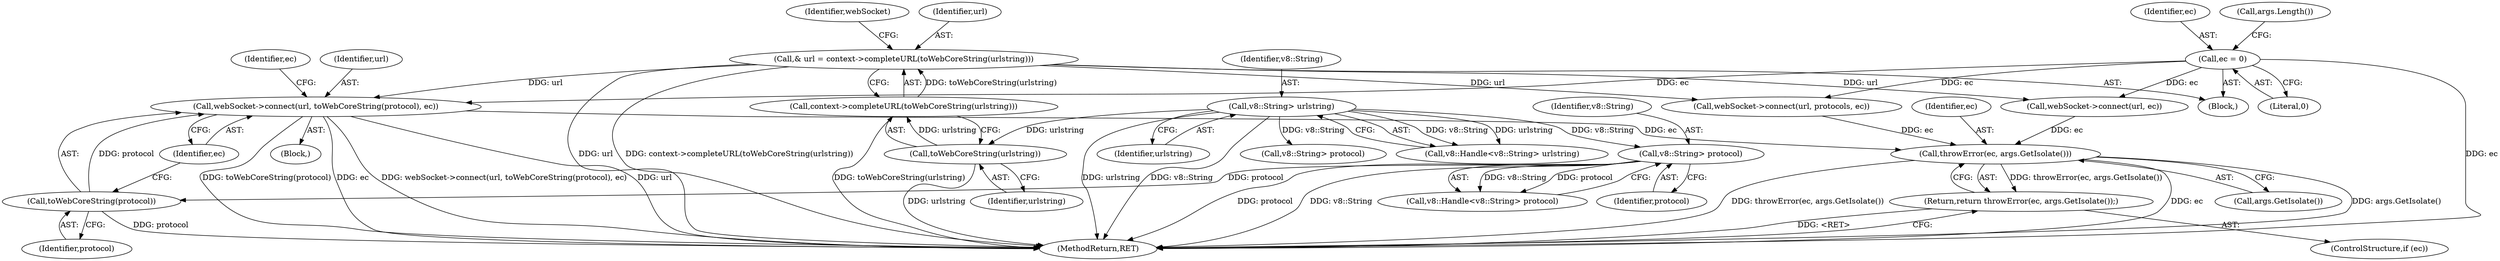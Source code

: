digraph "0_Chrome_e9372a1bfd3588a80fcf49aa07321f0971dd6091_67@API" {
"1000244" [label="(Call,webSocket->connect(url, toWebCoreString(protocol), ec))"];
"1000158" [label="(Call,& url = context->completeURL(toWebCoreString(urlstring)))"];
"1000160" [label="(Call,context->completeURL(toWebCoreString(urlstring)))"];
"1000161" [label="(Call,toWebCoreString(urlstring))"];
"1000128" [label="(Call,v8::String> urlstring)"];
"1000246" [label="(Call,toWebCoreString(protocol))"];
"1000234" [label="(Call,v8::String> protocol)"];
"1000169" [label="(Call,ec = 0)"];
"1000252" [label="(Call,throwError(ec, args.GetIsolate()))"];
"1000251" [label="(Return,return throwError(ec, args.GetIsolate());)"];
"1000246" [label="(Call,toWebCoreString(protocol))"];
"1000244" [label="(Call,webSocket->connect(url, toWebCoreString(protocol), ec))"];
"1000249" [label="(ControlStructure,if (ec))"];
"1000162" [label="(Identifier,urlstring)"];
"1000235" [label="(Identifier,v8::String)"];
"1000251" [label="(Return,return throwError(ec, args.GetIsolate());)"];
"1000170" [label="(Identifier,ec)"];
"1000161" [label="(Call,toWebCoreString(urlstring))"];
"1000253" [label="(Identifier,ec)"];
"1000129" [label="(Identifier,v8::String)"];
"1000176" [label="(Call,webSocket->connect(url, ec))"];
"1000254" [label="(Call,args.GetIsolate())"];
"1000160" [label="(Call,context->completeURL(toWebCoreString(urlstring)))"];
"1000169" [label="(Call,ec = 0)"];
"1000232" [label="(Call,v8::Handle<v8::String> protocol)"];
"1000174" [label="(Call,args.Length())"];
"1000165" [label="(Identifier,webSocket)"];
"1000229" [label="(Block,)"];
"1000252" [label="(Call,throwError(ec, args.GetIsolate()))"];
"1000211" [label="(Call,v8::String> protocol)"];
"1000128" [label="(Call,v8::String> urlstring)"];
"1000126" [label="(Call,v8::Handle<v8::String> urlstring)"];
"1000102" [label="(Block,)"];
"1000158" [label="(Call,& url = context->completeURL(toWebCoreString(urlstring)))"];
"1000248" [label="(Identifier,ec)"];
"1000236" [label="(Identifier,protocol)"];
"1000247" [label="(Identifier,protocol)"];
"1000234" [label="(Call,v8::String> protocol)"];
"1000224" [label="(Call,webSocket->connect(url, protocols, ec))"];
"1000171" [label="(Literal,0)"];
"1000130" [label="(Identifier,urlstring)"];
"1000159" [label="(Identifier,url)"];
"1000250" [label="(Identifier,ec)"];
"1000245" [label="(Identifier,url)"];
"1000262" [label="(MethodReturn,RET)"];
"1000244" -> "1000229"  [label="AST: "];
"1000244" -> "1000248"  [label="CFG: "];
"1000245" -> "1000244"  [label="AST: "];
"1000246" -> "1000244"  [label="AST: "];
"1000248" -> "1000244"  [label="AST: "];
"1000250" -> "1000244"  [label="CFG: "];
"1000244" -> "1000262"  [label="DDG: ec"];
"1000244" -> "1000262"  [label="DDG: webSocket->connect(url, toWebCoreString(protocol), ec)"];
"1000244" -> "1000262"  [label="DDG: url"];
"1000244" -> "1000262"  [label="DDG: toWebCoreString(protocol)"];
"1000158" -> "1000244"  [label="DDG: url"];
"1000246" -> "1000244"  [label="DDG: protocol"];
"1000169" -> "1000244"  [label="DDG: ec"];
"1000244" -> "1000252"  [label="DDG: ec"];
"1000158" -> "1000102"  [label="AST: "];
"1000158" -> "1000160"  [label="CFG: "];
"1000159" -> "1000158"  [label="AST: "];
"1000160" -> "1000158"  [label="AST: "];
"1000165" -> "1000158"  [label="CFG: "];
"1000158" -> "1000262"  [label="DDG: url"];
"1000158" -> "1000262"  [label="DDG: context->completeURL(toWebCoreString(urlstring))"];
"1000160" -> "1000158"  [label="DDG: toWebCoreString(urlstring)"];
"1000158" -> "1000176"  [label="DDG: url"];
"1000158" -> "1000224"  [label="DDG: url"];
"1000160" -> "1000161"  [label="CFG: "];
"1000161" -> "1000160"  [label="AST: "];
"1000160" -> "1000262"  [label="DDG: toWebCoreString(urlstring)"];
"1000161" -> "1000160"  [label="DDG: urlstring"];
"1000161" -> "1000162"  [label="CFG: "];
"1000162" -> "1000161"  [label="AST: "];
"1000161" -> "1000262"  [label="DDG: urlstring"];
"1000128" -> "1000161"  [label="DDG: urlstring"];
"1000128" -> "1000126"  [label="AST: "];
"1000128" -> "1000130"  [label="CFG: "];
"1000129" -> "1000128"  [label="AST: "];
"1000130" -> "1000128"  [label="AST: "];
"1000126" -> "1000128"  [label="CFG: "];
"1000128" -> "1000262"  [label="DDG: urlstring"];
"1000128" -> "1000262"  [label="DDG: v8::String"];
"1000128" -> "1000126"  [label="DDG: v8::String"];
"1000128" -> "1000126"  [label="DDG: urlstring"];
"1000128" -> "1000211"  [label="DDG: v8::String"];
"1000128" -> "1000234"  [label="DDG: v8::String"];
"1000246" -> "1000247"  [label="CFG: "];
"1000247" -> "1000246"  [label="AST: "];
"1000248" -> "1000246"  [label="CFG: "];
"1000246" -> "1000262"  [label="DDG: protocol"];
"1000234" -> "1000246"  [label="DDG: protocol"];
"1000234" -> "1000232"  [label="AST: "];
"1000234" -> "1000236"  [label="CFG: "];
"1000235" -> "1000234"  [label="AST: "];
"1000236" -> "1000234"  [label="AST: "];
"1000232" -> "1000234"  [label="CFG: "];
"1000234" -> "1000262"  [label="DDG: protocol"];
"1000234" -> "1000262"  [label="DDG: v8::String"];
"1000234" -> "1000232"  [label="DDG: v8::String"];
"1000234" -> "1000232"  [label="DDG: protocol"];
"1000169" -> "1000102"  [label="AST: "];
"1000169" -> "1000171"  [label="CFG: "];
"1000170" -> "1000169"  [label="AST: "];
"1000171" -> "1000169"  [label="AST: "];
"1000174" -> "1000169"  [label="CFG: "];
"1000169" -> "1000262"  [label="DDG: ec"];
"1000169" -> "1000176"  [label="DDG: ec"];
"1000169" -> "1000224"  [label="DDG: ec"];
"1000252" -> "1000251"  [label="AST: "];
"1000252" -> "1000254"  [label="CFG: "];
"1000253" -> "1000252"  [label="AST: "];
"1000254" -> "1000252"  [label="AST: "];
"1000251" -> "1000252"  [label="CFG: "];
"1000252" -> "1000262"  [label="DDG: ec"];
"1000252" -> "1000262"  [label="DDG: args.GetIsolate()"];
"1000252" -> "1000262"  [label="DDG: throwError(ec, args.GetIsolate())"];
"1000252" -> "1000251"  [label="DDG: throwError(ec, args.GetIsolate())"];
"1000224" -> "1000252"  [label="DDG: ec"];
"1000176" -> "1000252"  [label="DDG: ec"];
"1000251" -> "1000249"  [label="AST: "];
"1000262" -> "1000251"  [label="CFG: "];
"1000251" -> "1000262"  [label="DDG: <RET>"];
}
